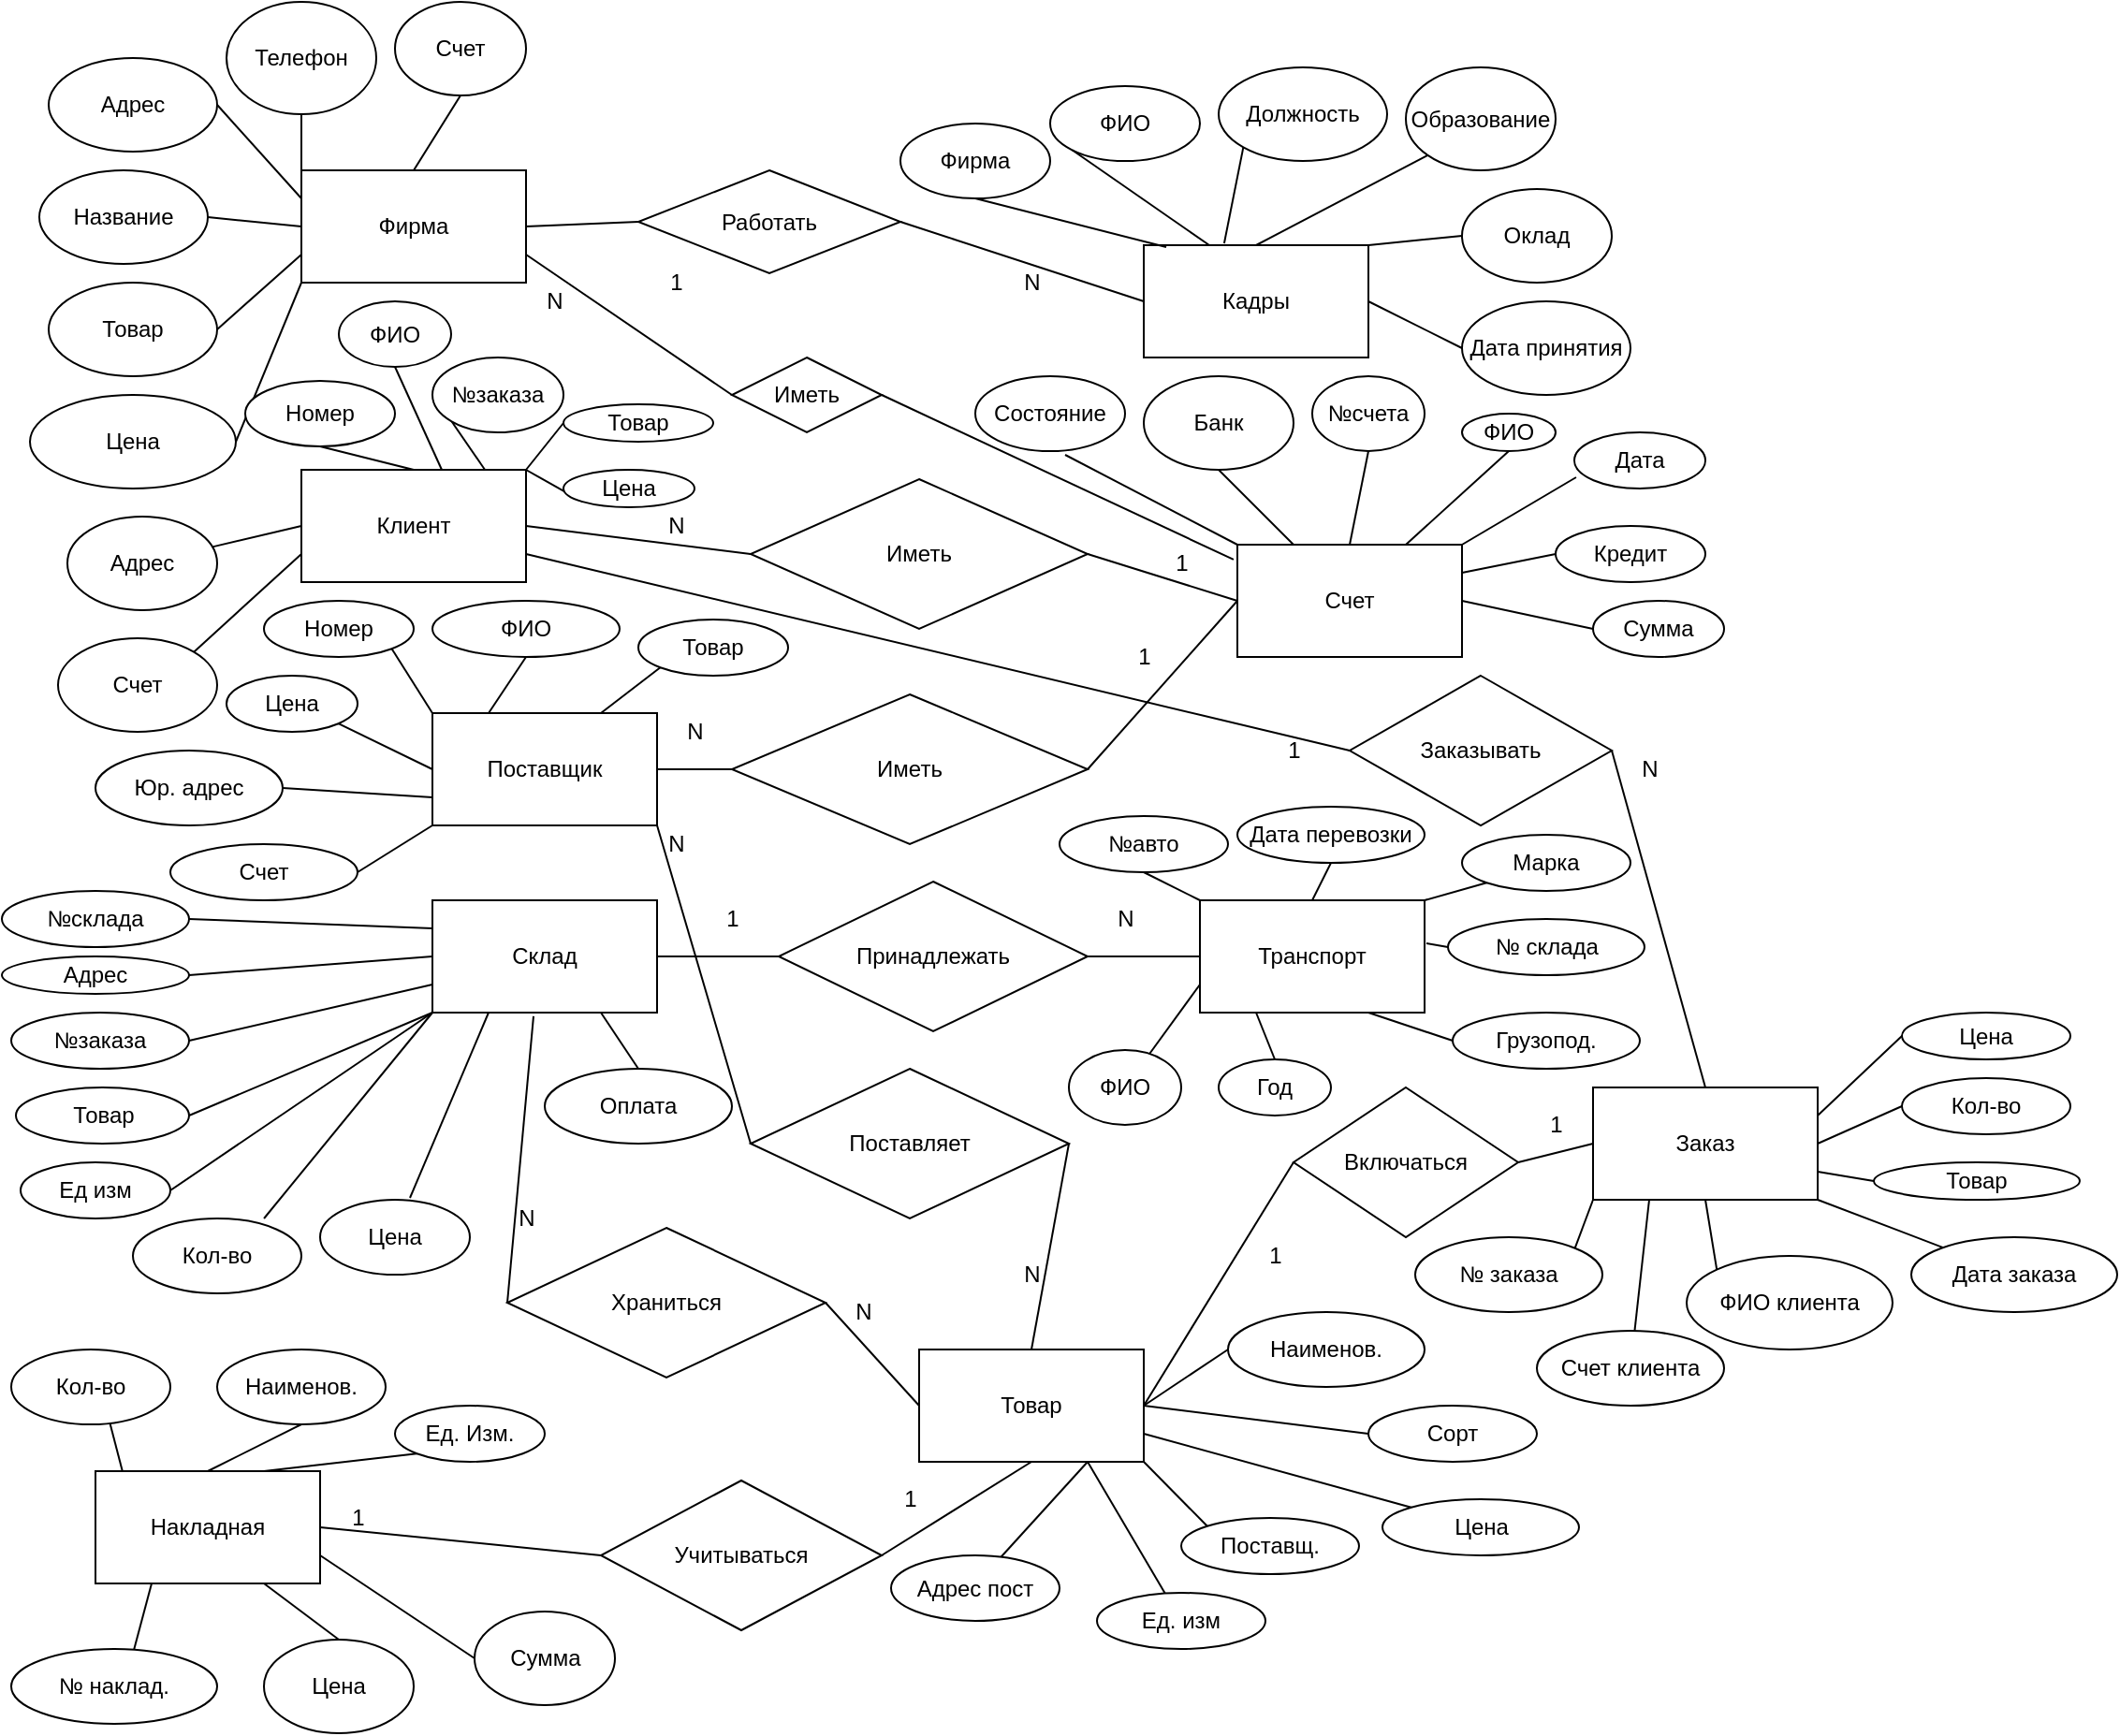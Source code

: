 <mxfile version="14.6.13" type="device"><diagram id="R2lEEEUBdFMjLlhIrx00" name="Page-1"><mxGraphModel dx="1182" dy="1902" grid="1" gridSize="10" guides="1" tooltips="1" connect="1" arrows="1" fold="1" page="1" pageScale="1" pageWidth="850" pageHeight="1100" math="0" shadow="0" extFonts="Permanent Marker^https://fonts.googleapis.com/css?family=Permanent+Marker"><root><mxCell id="0"/><mxCell id="1" parent="0"/><mxCell id="DSGD7bDwvXZXYYuwQCY6-1" value="Кадры" style="rounded=0;whiteSpace=wrap;html=1;" parent="1" vertex="1"><mxGeometry x="620" y="50" width="120" height="60" as="geometry"/></mxCell><mxCell id="DSGD7bDwvXZXYYuwQCY6-2" value="Фирма" style="rounded=0;whiteSpace=wrap;html=1;" parent="1" vertex="1"><mxGeometry x="170" y="10" width="120" height="60" as="geometry"/></mxCell><mxCell id="DSGD7bDwvXZXYYuwQCY6-3" value="Клиент" style="rounded=0;whiteSpace=wrap;html=1;" parent="1" vertex="1"><mxGeometry x="170" y="170" width="120" height="60" as="geometry"/></mxCell><mxCell id="DSGD7bDwvXZXYYuwQCY6-189" style="edgeStyle=none;orthogonalLoop=1;jettySize=auto;html=1;exitX=0.5;exitY=0;exitDx=0;exitDy=0;entryX=0.5;entryY=1;entryDx=0;entryDy=0;endArrow=none;" parent="1" source="DSGD7bDwvXZXYYuwQCY6-4" target="DSGD7bDwvXZXYYuwQCY6-184" edge="1"><mxGeometry relative="1" as="geometry"/></mxCell><mxCell id="DSGD7bDwvXZXYYuwQCY6-194" style="edgeStyle=none;orthogonalLoop=1;jettySize=auto;html=1;exitX=1;exitY=0.75;exitDx=0;exitDy=0;entryX=0;entryY=0.5;entryDx=0;entryDy=0;endArrow=none;" parent="1" source="DSGD7bDwvXZXYYuwQCY6-4" target="DSGD7bDwvXZXYYuwQCY6-191" edge="1"><mxGeometry relative="1" as="geometry"/></mxCell><mxCell id="DSGD7bDwvXZXYYuwQCY6-195" style="edgeStyle=none;orthogonalLoop=1;jettySize=auto;html=1;exitX=0.75;exitY=1;exitDx=0;exitDy=0;entryX=0.5;entryY=0;entryDx=0;entryDy=0;endArrow=none;" parent="1" source="DSGD7bDwvXZXYYuwQCY6-4" target="DSGD7bDwvXZXYYuwQCY6-193" edge="1"><mxGeometry relative="1" as="geometry"/></mxCell><mxCell id="DSGD7bDwvXZXYYuwQCY6-196" style="edgeStyle=none;orthogonalLoop=1;jettySize=auto;html=1;exitX=0.25;exitY=1;exitDx=0;exitDy=0;entryX=0.5;entryY=0;entryDx=0;entryDy=0;endArrow=none;" parent="1" source="DSGD7bDwvXZXYYuwQCY6-4" target="DSGD7bDwvXZXYYuwQCY6-192" edge="1"><mxGeometry relative="1" as="geometry"/></mxCell><mxCell id="DSGD7bDwvXZXYYuwQCY6-4" value="Накладная" style="rounded=0;whiteSpace=wrap;html=1;" parent="1" vertex="1"><mxGeometry x="60" y="705" width="120" height="60" as="geometry"/></mxCell><mxCell id="DSGD7bDwvXZXYYuwQCY6-5" value="Поставщик" style="rounded=0;whiteSpace=wrap;html=1;" parent="1" vertex="1"><mxGeometry x="240" y="300" width="120" height="60" as="geometry"/></mxCell><mxCell id="DSGD7bDwvXZXYYuwQCY6-106" style="edgeStyle=none;orthogonalLoop=1;jettySize=auto;html=1;exitX=0;exitY=0;exitDx=0;exitDy=0;entryX=0.6;entryY=1.05;entryDx=0;entryDy=0;entryPerimeter=0;endArrow=none;" parent="1" source="DSGD7bDwvXZXYYuwQCY6-6" target="DSGD7bDwvXZXYYuwQCY6-102" edge="1"><mxGeometry relative="1" as="geometry"/></mxCell><mxCell id="DSGD7bDwvXZXYYuwQCY6-107" style="edgeStyle=none;orthogonalLoop=1;jettySize=auto;html=1;exitX=0.25;exitY=0;exitDx=0;exitDy=0;entryX=0.5;entryY=1;entryDx=0;entryDy=0;endArrow=none;" parent="1" source="DSGD7bDwvXZXYYuwQCY6-6" target="DSGD7bDwvXZXYYuwQCY6-99" edge="1"><mxGeometry relative="1" as="geometry"/></mxCell><mxCell id="DSGD7bDwvXZXYYuwQCY6-108" style="edgeStyle=none;orthogonalLoop=1;jettySize=auto;html=1;exitX=0.5;exitY=0;exitDx=0;exitDy=0;entryX=0.5;entryY=1;entryDx=0;entryDy=0;endArrow=none;" parent="1" source="DSGD7bDwvXZXYYuwQCY6-6" target="DSGD7bDwvXZXYYuwQCY6-100" edge="1"><mxGeometry relative="1" as="geometry"/></mxCell><mxCell id="DSGD7bDwvXZXYYuwQCY6-109" style="edgeStyle=none;orthogonalLoop=1;jettySize=auto;html=1;exitX=0.75;exitY=0;exitDx=0;exitDy=0;entryX=0.5;entryY=1;entryDx=0;entryDy=0;endArrow=none;" parent="1" source="DSGD7bDwvXZXYYuwQCY6-6" target="DSGD7bDwvXZXYYuwQCY6-101" edge="1"><mxGeometry relative="1" as="geometry"/></mxCell><mxCell id="DSGD7bDwvXZXYYuwQCY6-110" style="edgeStyle=none;orthogonalLoop=1;jettySize=auto;html=1;exitX=1;exitY=0;exitDx=0;exitDy=0;entryX=0.014;entryY=0.8;entryDx=0;entryDy=0;entryPerimeter=0;endArrow=none;" parent="1" source="DSGD7bDwvXZXYYuwQCY6-6" target="DSGD7bDwvXZXYYuwQCY6-103" edge="1"><mxGeometry relative="1" as="geometry"/></mxCell><mxCell id="DSGD7bDwvXZXYYuwQCY6-111" style="edgeStyle=none;orthogonalLoop=1;jettySize=auto;html=1;exitX=1;exitY=0.25;exitDx=0;exitDy=0;entryX=0;entryY=0.5;entryDx=0;entryDy=0;endArrow=none;" parent="1" source="DSGD7bDwvXZXYYuwQCY6-6" target="DSGD7bDwvXZXYYuwQCY6-104" edge="1"><mxGeometry relative="1" as="geometry"/></mxCell><mxCell id="DSGD7bDwvXZXYYuwQCY6-112" style="edgeStyle=none;orthogonalLoop=1;jettySize=auto;html=1;exitX=1;exitY=0.5;exitDx=0;exitDy=0;entryX=0;entryY=0.5;entryDx=0;entryDy=0;endArrow=none;" parent="1" source="DSGD7bDwvXZXYYuwQCY6-6" target="DSGD7bDwvXZXYYuwQCY6-105" edge="1"><mxGeometry relative="1" as="geometry"/></mxCell><mxCell id="DSGD7bDwvXZXYYuwQCY6-6" value="Счет" style="rounded=0;whiteSpace=wrap;html=1;" parent="1" vertex="1"><mxGeometry x="670" y="210" width="120" height="60" as="geometry"/></mxCell><mxCell id="DSGD7bDwvXZXYYuwQCY6-134" style="edgeStyle=none;orthogonalLoop=1;jettySize=auto;html=1;exitX=0.75;exitY=1;exitDx=0;exitDy=0;entryX=0.5;entryY=0;entryDx=0;entryDy=0;endArrow=none;" parent="1" source="DSGD7bDwvXZXYYuwQCY6-7" target="DSGD7bDwvXZXYYuwQCY6-133" edge="1"><mxGeometry relative="1" as="geometry"/></mxCell><mxCell id="DSGD7bDwvXZXYYuwQCY6-135" style="edgeStyle=none;orthogonalLoop=1;jettySize=auto;html=1;exitX=0.25;exitY=1;exitDx=0;exitDy=0;entryX=0.6;entryY=-0.025;entryDx=0;entryDy=0;entryPerimeter=0;endArrow=none;" parent="1" source="DSGD7bDwvXZXYYuwQCY6-7" target="DSGD7bDwvXZXYYuwQCY6-132" edge="1"><mxGeometry relative="1" as="geometry"/></mxCell><mxCell id="DSGD7bDwvXZXYYuwQCY6-136" style="edgeStyle=none;orthogonalLoop=1;jettySize=auto;html=1;exitX=0;exitY=1;exitDx=0;exitDy=0;entryX=0.778;entryY=0;entryDx=0;entryDy=0;entryPerimeter=0;endArrow=none;" parent="1" source="DSGD7bDwvXZXYYuwQCY6-7" target="DSGD7bDwvXZXYYuwQCY6-131" edge="1"><mxGeometry relative="1" as="geometry"/></mxCell><mxCell id="DSGD7bDwvXZXYYuwQCY6-7" value="Склад" style="rounded=0;whiteSpace=wrap;html=1;" parent="1" vertex="1"><mxGeometry x="240" y="400" width="120" height="60" as="geometry"/></mxCell><mxCell id="DSGD7bDwvXZXYYuwQCY6-178" style="edgeStyle=none;orthogonalLoop=1;jettySize=auto;html=1;exitX=0.75;exitY=1;exitDx=0;exitDy=0;endArrow=none;entryX=0.611;entryY=0.143;entryDx=0;entryDy=0;entryPerimeter=0;" parent="1" source="DSGD7bDwvXZXYYuwQCY6-8" target="DSGD7bDwvXZXYYuwQCY6-175" edge="1"><mxGeometry relative="1" as="geometry"><mxPoint x="540" y="750" as="targetPoint"/></mxGeometry></mxCell><mxCell id="DSGD7bDwvXZXYYuwQCY6-179" style="edgeStyle=none;orthogonalLoop=1;jettySize=auto;html=1;exitX=0.75;exitY=1;exitDx=0;exitDy=0;endArrow=none;" parent="1" source="DSGD7bDwvXZXYYuwQCY6-8" target="DSGD7bDwvXZXYYuwQCY6-172" edge="1"><mxGeometry relative="1" as="geometry"/></mxCell><mxCell id="DSGD7bDwvXZXYYuwQCY6-180" style="edgeStyle=none;orthogonalLoop=1;jettySize=auto;html=1;exitX=1;exitY=1;exitDx=0;exitDy=0;entryX=0;entryY=0;entryDx=0;entryDy=0;endArrow=none;" parent="1" source="DSGD7bDwvXZXYYuwQCY6-8" target="DSGD7bDwvXZXYYuwQCY6-173" edge="1"><mxGeometry relative="1" as="geometry"/></mxCell><mxCell id="DSGD7bDwvXZXYYuwQCY6-8" value="Товар" style="rounded=0;whiteSpace=wrap;html=1;" parent="1" vertex="1"><mxGeometry x="500" y="640" width="120" height="60" as="geometry"/></mxCell><mxCell id="DSGD7bDwvXZXYYuwQCY6-162" style="edgeStyle=none;orthogonalLoop=1;jettySize=auto;html=1;exitX=0;exitY=0.75;exitDx=0;exitDy=0;endArrow=none;" parent="1" source="DSGD7bDwvXZXYYuwQCY6-9" target="DSGD7bDwvXZXYYuwQCY6-161" edge="1"><mxGeometry relative="1" as="geometry"/></mxCell><mxCell id="DSGD7bDwvXZXYYuwQCY6-163" style="edgeStyle=none;orthogonalLoop=1;jettySize=auto;html=1;exitX=0.25;exitY=1;exitDx=0;exitDy=0;entryX=0.5;entryY=0;entryDx=0;entryDy=0;endArrow=none;" parent="1" source="DSGD7bDwvXZXYYuwQCY6-9" target="DSGD7bDwvXZXYYuwQCY6-160" edge="1"><mxGeometry relative="1" as="geometry"/></mxCell><mxCell id="DSGD7bDwvXZXYYuwQCY6-169" style="edgeStyle=none;orthogonalLoop=1;jettySize=auto;html=1;exitX=0.75;exitY=1;exitDx=0;exitDy=0;entryX=0;entryY=0.5;entryDx=0;entryDy=0;endArrow=none;" parent="1" source="DSGD7bDwvXZXYYuwQCY6-9" target="DSGD7bDwvXZXYYuwQCY6-168" edge="1"><mxGeometry relative="1" as="geometry"/></mxCell><mxCell id="DSGD7bDwvXZXYYuwQCY6-9" value="Транспорт" style="rounded=0;whiteSpace=wrap;html=1;" parent="1" vertex="1"><mxGeometry x="650" y="400" width="120" height="60" as="geometry"/></mxCell><mxCell id="DSGD7bDwvXZXYYuwQCY6-149" style="edgeStyle=none;orthogonalLoop=1;jettySize=auto;html=1;exitX=0;exitY=1;exitDx=0;exitDy=0;entryX=1;entryY=0;entryDx=0;entryDy=0;endArrow=none;" parent="1" source="DSGD7bDwvXZXYYuwQCY6-10" target="DSGD7bDwvXZXYYuwQCY6-142" edge="1"><mxGeometry relative="1" as="geometry"/></mxCell><mxCell id="DSGD7bDwvXZXYYuwQCY6-150" style="edgeStyle=none;orthogonalLoop=1;jettySize=auto;html=1;exitX=0.25;exitY=1;exitDx=0;exitDy=0;endArrow=none;" parent="1" source="DSGD7bDwvXZXYYuwQCY6-10" target="DSGD7bDwvXZXYYuwQCY6-145" edge="1"><mxGeometry relative="1" as="geometry"/></mxCell><mxCell id="DSGD7bDwvXZXYYuwQCY6-151" style="edgeStyle=none;orthogonalLoop=1;jettySize=auto;html=1;exitX=0.5;exitY=1;exitDx=0;exitDy=0;entryX=0;entryY=0;entryDx=0;entryDy=0;endArrow=none;" parent="1" source="DSGD7bDwvXZXYYuwQCY6-10" target="DSGD7bDwvXZXYYuwQCY6-144" edge="1"><mxGeometry relative="1" as="geometry"/></mxCell><mxCell id="DSGD7bDwvXZXYYuwQCY6-152" style="edgeStyle=none;orthogonalLoop=1;jettySize=auto;html=1;exitX=1;exitY=1;exitDx=0;exitDy=0;endArrow=none;" parent="1" source="DSGD7bDwvXZXYYuwQCY6-10" target="DSGD7bDwvXZXYYuwQCY6-143" edge="1"><mxGeometry relative="1" as="geometry"/></mxCell><mxCell id="DSGD7bDwvXZXYYuwQCY6-153" style="edgeStyle=none;orthogonalLoop=1;jettySize=auto;html=1;exitX=1;exitY=0.75;exitDx=0;exitDy=0;entryX=0;entryY=0.5;entryDx=0;entryDy=0;endArrow=none;" parent="1" source="DSGD7bDwvXZXYYuwQCY6-10" target="DSGD7bDwvXZXYYuwQCY6-148" edge="1"><mxGeometry relative="1" as="geometry"/></mxCell><mxCell id="DSGD7bDwvXZXYYuwQCY6-154" style="edgeStyle=none;orthogonalLoop=1;jettySize=auto;html=1;exitX=1;exitY=0.5;exitDx=0;exitDy=0;entryX=0;entryY=0.5;entryDx=0;entryDy=0;endArrow=none;" parent="1" source="DSGD7bDwvXZXYYuwQCY6-10" target="DSGD7bDwvXZXYYuwQCY6-146" edge="1"><mxGeometry relative="1" as="geometry"/></mxCell><mxCell id="DSGD7bDwvXZXYYuwQCY6-10" value="Заказ" style="rounded=0;whiteSpace=wrap;html=1;" parent="1" vertex="1"><mxGeometry x="860" y="500" width="120" height="60" as="geometry"/></mxCell><mxCell id="DSGD7bDwvXZXYYuwQCY6-11" value="Принадлежать" style="rhombus;whiteSpace=wrap;html=1;" parent="1" vertex="1"><mxGeometry x="425" y="390" width="165" height="80" as="geometry"/></mxCell><mxCell id="DSGD7bDwvXZXYYuwQCY6-12" value="" style="endArrow=none;html=1;exitX=1;exitY=0.5;exitDx=0;exitDy=0;entryX=0;entryY=0.5;entryDx=0;entryDy=0;" parent="1" source="DSGD7bDwvXZXYYuwQCY6-7" target="DSGD7bDwvXZXYYuwQCY6-11" edge="1"><mxGeometry width="50" height="50" relative="1" as="geometry"><mxPoint x="660" y="490" as="sourcePoint"/><mxPoint x="710" y="440" as="targetPoint"/></mxGeometry></mxCell><mxCell id="DSGD7bDwvXZXYYuwQCY6-15" value="" style="endArrow=none;html=1;entryX=0;entryY=0.5;entryDx=0;entryDy=0;exitX=1;exitY=0.5;exitDx=0;exitDy=0;" parent="1" source="DSGD7bDwvXZXYYuwQCY6-11" target="DSGD7bDwvXZXYYuwQCY6-9" edge="1"><mxGeometry width="50" height="50" relative="1" as="geometry"><mxPoint x="660" y="490" as="sourcePoint"/><mxPoint x="710" y="440" as="targetPoint"/></mxGeometry></mxCell><mxCell id="DSGD7bDwvXZXYYuwQCY6-16" value="Иметь" style="rhombus;whiteSpace=wrap;html=1;" parent="1" vertex="1"><mxGeometry x="410" y="175" width="180" height="80" as="geometry"/></mxCell><mxCell id="DSGD7bDwvXZXYYuwQCY6-17" value="Иметь" style="rhombus;whiteSpace=wrap;html=1;" parent="1" vertex="1"><mxGeometry x="400" y="290" width="190" height="80" as="geometry"/></mxCell><mxCell id="DSGD7bDwvXZXYYuwQCY6-18" value="" style="endArrow=none;html=1;entryX=1;entryY=0.5;entryDx=0;entryDy=0;exitX=0;exitY=0.5;exitDx=0;exitDy=0;" parent="1" source="DSGD7bDwvXZXYYuwQCY6-6" target="DSGD7bDwvXZXYYuwQCY6-16" edge="1"><mxGeometry width="50" height="50" relative="1" as="geometry"><mxPoint x="660" y="490" as="sourcePoint"/><mxPoint x="710" y="440" as="targetPoint"/></mxGeometry></mxCell><mxCell id="DSGD7bDwvXZXYYuwQCY6-19" value="" style="endArrow=none;html=1;exitX=1;exitY=0.5;exitDx=0;exitDy=0;entryX=0;entryY=0.5;entryDx=0;entryDy=0;" parent="1" source="DSGD7bDwvXZXYYuwQCY6-17" target="DSGD7bDwvXZXYYuwQCY6-6" edge="1"><mxGeometry width="50" height="50" relative="1" as="geometry"><mxPoint x="660" y="490" as="sourcePoint"/><mxPoint x="710" y="440" as="targetPoint"/></mxGeometry></mxCell><mxCell id="DSGD7bDwvXZXYYuwQCY6-20" value="" style="endArrow=none;html=1;entryX=0;entryY=0.5;entryDx=0;entryDy=0;exitX=1;exitY=0.5;exitDx=0;exitDy=0;" parent="1" source="DSGD7bDwvXZXYYuwQCY6-5" target="DSGD7bDwvXZXYYuwQCY6-17" edge="1"><mxGeometry width="50" height="50" relative="1" as="geometry"><mxPoint x="660" y="490" as="sourcePoint"/><mxPoint x="710" y="440" as="targetPoint"/></mxGeometry></mxCell><mxCell id="DSGD7bDwvXZXYYuwQCY6-21" value="" style="endArrow=none;html=1;entryX=1;entryY=0.5;entryDx=0;entryDy=0;exitX=0;exitY=0.5;exitDx=0;exitDy=0;" parent="1" source="DSGD7bDwvXZXYYuwQCY6-16" target="DSGD7bDwvXZXYYuwQCY6-3" edge="1"><mxGeometry width="50" height="50" relative="1" as="geometry"><mxPoint x="660" y="490" as="sourcePoint"/><mxPoint x="710" y="440" as="targetPoint"/></mxGeometry></mxCell><mxCell id="DSGD7bDwvXZXYYuwQCY6-22" value="Работать" style="rhombus;whiteSpace=wrap;html=1;" parent="1" vertex="1"><mxGeometry x="350" y="10" width="140" height="55" as="geometry"/></mxCell><mxCell id="DSGD7bDwvXZXYYuwQCY6-23" value="" style="endArrow=none;html=1;entryX=0;entryY=0.5;entryDx=0;entryDy=0;exitX=1;exitY=0.5;exitDx=0;exitDy=0;" parent="1" source="DSGD7bDwvXZXYYuwQCY6-2" target="DSGD7bDwvXZXYYuwQCY6-22" edge="1"><mxGeometry width="50" height="50" relative="1" as="geometry"><mxPoint x="660" y="490" as="sourcePoint"/><mxPoint x="710" y="440" as="targetPoint"/></mxGeometry></mxCell><mxCell id="DSGD7bDwvXZXYYuwQCY6-24" value="" style="endArrow=none;html=1;entryX=1;entryY=0.5;entryDx=0;entryDy=0;exitX=0;exitY=0.5;exitDx=0;exitDy=0;" parent="1" source="DSGD7bDwvXZXYYuwQCY6-1" target="DSGD7bDwvXZXYYuwQCY6-22" edge="1"><mxGeometry width="50" height="50" relative="1" as="geometry"><mxPoint x="660" y="490" as="sourcePoint"/><mxPoint x="710" y="440" as="targetPoint"/></mxGeometry></mxCell><mxCell id="DSGD7bDwvXZXYYuwQCY6-25" value="Храниться" style="rhombus;whiteSpace=wrap;html=1;" parent="1" vertex="1"><mxGeometry x="280" y="575" width="170" height="80" as="geometry"/></mxCell><mxCell id="DSGD7bDwvXZXYYuwQCY6-27" value="" style="endArrow=none;html=1;exitX=1;exitY=0.5;exitDx=0;exitDy=0;entryX=0;entryY=0.5;entryDx=0;entryDy=0;" parent="1" source="DSGD7bDwvXZXYYuwQCY6-25" target="DSGD7bDwvXZXYYuwQCY6-8" edge="1"><mxGeometry width="50" height="50" relative="1" as="geometry"><mxPoint x="660" y="490" as="sourcePoint"/><mxPoint x="710" y="440" as="targetPoint"/></mxGeometry></mxCell><mxCell id="DSGD7bDwvXZXYYuwQCY6-28" value="" style="endArrow=none;html=1;exitX=0.45;exitY=1.033;exitDx=0;exitDy=0;exitPerimeter=0;entryX=0;entryY=0.5;entryDx=0;entryDy=0;" parent="1" source="DSGD7bDwvXZXYYuwQCY6-7" target="DSGD7bDwvXZXYYuwQCY6-25" edge="1"><mxGeometry width="50" height="50" relative="1" as="geometry"><mxPoint x="660" y="490" as="sourcePoint"/><mxPoint x="710" y="440" as="targetPoint"/></mxGeometry></mxCell><mxCell id="DSGD7bDwvXZXYYuwQCY6-29" value="Учитываться&lt;br&gt;" style="rhombus;whiteSpace=wrap;html=1;" parent="1" vertex="1"><mxGeometry x="330" y="710" width="150" height="80" as="geometry"/></mxCell><mxCell id="DSGD7bDwvXZXYYuwQCY6-30" value="" style="endArrow=none;html=1;exitX=1;exitY=0.5;exitDx=0;exitDy=0;entryX=0;entryY=0.5;entryDx=0;entryDy=0;" parent="1" source="DSGD7bDwvXZXYYuwQCY6-4" target="DSGD7bDwvXZXYYuwQCY6-29" edge="1"><mxGeometry width="50" height="50" relative="1" as="geometry"><mxPoint x="660" y="490" as="sourcePoint"/><mxPoint x="710" y="440" as="targetPoint"/></mxGeometry></mxCell><mxCell id="DSGD7bDwvXZXYYuwQCY6-31" value="" style="endArrow=none;html=1;exitX=1;exitY=0.5;exitDx=0;exitDy=0;entryX=0.5;entryY=1;entryDx=0;entryDy=0;" parent="1" source="DSGD7bDwvXZXYYuwQCY6-29" target="DSGD7bDwvXZXYYuwQCY6-8" edge="1"><mxGeometry width="50" height="50" relative="1" as="geometry"><mxPoint x="660" y="490" as="sourcePoint"/><mxPoint x="710" y="440" as="targetPoint"/></mxGeometry></mxCell><mxCell id="DSGD7bDwvXZXYYuwQCY6-32" value="Включаться" style="rhombus;whiteSpace=wrap;html=1;" parent="1" vertex="1"><mxGeometry x="700" y="500" width="120" height="80" as="geometry"/></mxCell><mxCell id="DSGD7bDwvXZXYYuwQCY6-33" value="" style="endArrow=none;html=1;entryX=0;entryY=0.5;entryDx=0;entryDy=0;exitX=1;exitY=0.5;exitDx=0;exitDy=0;" parent="1" source="DSGD7bDwvXZXYYuwQCY6-8" target="DSGD7bDwvXZXYYuwQCY6-32" edge="1"><mxGeometry width="50" height="50" relative="1" as="geometry"><mxPoint x="620" y="690" as="sourcePoint"/><mxPoint x="710" y="440" as="targetPoint"/></mxGeometry></mxCell><mxCell id="DSGD7bDwvXZXYYuwQCY6-34" value="" style="endArrow=none;html=1;entryX=0;entryY=0.5;entryDx=0;entryDy=0;exitX=1;exitY=0.5;exitDx=0;exitDy=0;" parent="1" source="DSGD7bDwvXZXYYuwQCY6-32" target="DSGD7bDwvXZXYYuwQCY6-10" edge="1"><mxGeometry width="50" height="50" relative="1" as="geometry"><mxPoint x="660" y="490" as="sourcePoint"/><mxPoint x="710" y="440" as="targetPoint"/></mxGeometry></mxCell><mxCell id="DSGD7bDwvXZXYYuwQCY6-35" value="" style="endArrow=none;html=1;exitX=1;exitY=0.75;exitDx=0;exitDy=0;entryX=0;entryY=0.5;entryDx=0;entryDy=0;" parent="1" source="DSGD7bDwvXZXYYuwQCY6-3" target="DSGD7bDwvXZXYYuwQCY6-36" edge="1"><mxGeometry width="50" height="50" relative="1" as="geometry"><mxPoint x="660" y="480" as="sourcePoint"/><mxPoint x="840" y="350" as="targetPoint"/></mxGeometry></mxCell><mxCell id="DSGD7bDwvXZXYYuwQCY6-36" value="Заказывать" style="rhombus;whiteSpace=wrap;html=1;" parent="1" vertex="1"><mxGeometry x="730" y="280" width="140" height="80" as="geometry"/></mxCell><mxCell id="DSGD7bDwvXZXYYuwQCY6-37" value="" style="endArrow=none;html=1;entryX=1;entryY=0.5;entryDx=0;entryDy=0;exitX=0.5;exitY=0;exitDx=0;exitDy=0;" parent="1" source="DSGD7bDwvXZXYYuwQCY6-10" target="DSGD7bDwvXZXYYuwQCY6-36" edge="1"><mxGeometry width="50" height="50" relative="1" as="geometry"><mxPoint x="660" y="480" as="sourcePoint"/><mxPoint x="710" y="430" as="targetPoint"/></mxGeometry></mxCell><mxCell id="DSGD7bDwvXZXYYuwQCY6-38" value="Поставляет" style="rhombus;whiteSpace=wrap;html=1;" parent="1" vertex="1"><mxGeometry x="410" y="490" width="170" height="80" as="geometry"/></mxCell><mxCell id="DSGD7bDwvXZXYYuwQCY6-39" value="" style="endArrow=none;html=1;exitX=1;exitY=0.5;exitDx=0;exitDy=0;entryX=0.5;entryY=0;entryDx=0;entryDy=0;" parent="1" source="DSGD7bDwvXZXYYuwQCY6-38" target="DSGD7bDwvXZXYYuwQCY6-8" edge="1"><mxGeometry width="50" height="50" relative="1" as="geometry"><mxPoint x="660" y="480" as="sourcePoint"/><mxPoint x="710" y="430" as="targetPoint"/></mxGeometry></mxCell><mxCell id="DSGD7bDwvXZXYYuwQCY6-40" value="" style="endArrow=none;html=1;exitX=1;exitY=1;exitDx=0;exitDy=0;entryX=0;entryY=0.5;entryDx=0;entryDy=0;" parent="1" source="DSGD7bDwvXZXYYuwQCY6-5" target="DSGD7bDwvXZXYYuwQCY6-38" edge="1"><mxGeometry width="50" height="50" relative="1" as="geometry"><mxPoint x="660" y="480" as="sourcePoint"/><mxPoint x="710" y="430" as="targetPoint"/></mxGeometry></mxCell><mxCell id="DSGD7bDwvXZXYYuwQCY6-41" value="1" style="text;html=1;align=center;verticalAlign=middle;resizable=0;points=[];autosize=1;strokeColor=none;" parent="1" vertex="1"><mxGeometry x="390" y="400" width="20" height="20" as="geometry"/></mxCell><mxCell id="DSGD7bDwvXZXYYuwQCY6-42" value="N" style="text;html=1;align=center;verticalAlign=middle;resizable=0;points=[];autosize=1;strokeColor=none;" parent="1" vertex="1"><mxGeometry x="600" y="400" width="20" height="20" as="geometry"/></mxCell><mxCell id="DSGD7bDwvXZXYYuwQCY6-43" value="N" style="text;html=1;align=center;verticalAlign=middle;resizable=0;points=[];autosize=1;strokeColor=none;" parent="1" vertex="1"><mxGeometry x="370" y="300" width="20" height="20" as="geometry"/></mxCell><mxCell id="DSGD7bDwvXZXYYuwQCY6-44" value="1" style="text;html=1;align=center;verticalAlign=middle;resizable=0;points=[];autosize=1;strokeColor=none;" parent="1" vertex="1"><mxGeometry x="610" y="260" width="20" height="20" as="geometry"/></mxCell><mxCell id="DSGD7bDwvXZXYYuwQCY6-45" value="N" style="text;html=1;align=center;verticalAlign=middle;resizable=0;points=[];autosize=1;strokeColor=none;" parent="1" vertex="1"><mxGeometry x="360" y="190" width="20" height="20" as="geometry"/></mxCell><mxCell id="DSGD7bDwvXZXYYuwQCY6-46" value="1" style="text;html=1;align=center;verticalAlign=middle;resizable=0;points=[];autosize=1;strokeColor=none;" parent="1" vertex="1"><mxGeometry x="630" y="210" width="20" height="20" as="geometry"/></mxCell><mxCell id="DSGD7bDwvXZXYYuwQCY6-48" value="1" style="text;html=1;align=center;verticalAlign=middle;resizable=0;points=[];autosize=1;strokeColor=none;" parent="1" vertex="1"><mxGeometry x="360" y="60" width="20" height="20" as="geometry"/></mxCell><mxCell id="DSGD7bDwvXZXYYuwQCY6-49" value="N" style="text;html=1;align=center;verticalAlign=middle;resizable=0;points=[];autosize=1;strokeColor=none;" parent="1" vertex="1"><mxGeometry x="550" y="60" width="20" height="20" as="geometry"/></mxCell><mxCell id="DSGD7bDwvXZXYYuwQCY6-50" value="N" style="text;html=1;align=center;verticalAlign=middle;resizable=0;points=[];autosize=1;strokeColor=none;" parent="1" vertex="1"><mxGeometry x="360" y="360" width="20" height="20" as="geometry"/></mxCell><mxCell id="DSGD7bDwvXZXYYuwQCY6-51" value="N" style="text;html=1;align=center;verticalAlign=middle;resizable=0;points=[];autosize=1;strokeColor=none;" parent="1" vertex="1"><mxGeometry x="550" y="590" width="20" height="20" as="geometry"/></mxCell><mxCell id="DSGD7bDwvXZXYYuwQCY6-52" value="1" style="text;html=1;align=center;verticalAlign=middle;resizable=0;points=[];autosize=1;strokeColor=none;" parent="1" vertex="1"><mxGeometry x="680" y="580" width="20" height="20" as="geometry"/></mxCell><mxCell id="DSGD7bDwvXZXYYuwQCY6-53" value="1" style="text;html=1;align=center;verticalAlign=middle;resizable=0;points=[];autosize=1;strokeColor=none;" parent="1" vertex="1"><mxGeometry x="830" y="510" width="20" height="20" as="geometry"/></mxCell><mxCell id="DSGD7bDwvXZXYYuwQCY6-54" value="1" style="text;html=1;align=center;verticalAlign=middle;resizable=0;points=[];autosize=1;strokeColor=none;" parent="1" vertex="1"><mxGeometry x="690" y="310" width="20" height="20" as="geometry"/></mxCell><mxCell id="DSGD7bDwvXZXYYuwQCY6-55" value="N" style="text;html=1;align=center;verticalAlign=middle;resizable=0;points=[];autosize=1;strokeColor=none;" parent="1" vertex="1"><mxGeometry x="880" y="320" width="20" height="20" as="geometry"/></mxCell><mxCell id="DSGD7bDwvXZXYYuwQCY6-56" value="1" style="text;html=1;align=center;verticalAlign=middle;resizable=0;points=[];autosize=1;strokeColor=none;" parent="1" vertex="1"><mxGeometry x="190" y="720" width="20" height="20" as="geometry"/></mxCell><mxCell id="DSGD7bDwvXZXYYuwQCY6-57" value="1" style="text;html=1;align=center;verticalAlign=middle;resizable=0;points=[];autosize=1;strokeColor=none;" parent="1" vertex="1"><mxGeometry x="485" y="710" width="20" height="20" as="geometry"/></mxCell><mxCell id="DSGD7bDwvXZXYYuwQCY6-58" value="N" style="text;html=1;align=center;verticalAlign=middle;resizable=0;points=[];autosize=1;strokeColor=none;" parent="1" vertex="1"><mxGeometry x="280" y="560" width="20" height="20" as="geometry"/></mxCell><mxCell id="DSGD7bDwvXZXYYuwQCY6-59" value="N" style="text;html=1;align=center;verticalAlign=middle;resizable=0;points=[];autosize=1;strokeColor=none;" parent="1" vertex="1"><mxGeometry x="460" y="610" width="20" height="20" as="geometry"/></mxCell><mxCell id="DSGD7bDwvXZXYYuwQCY6-60" value="Адрес" style="ellipse;whiteSpace=wrap;html=1;" parent="1" vertex="1"><mxGeometry x="35" y="-50" width="90" height="50" as="geometry"/></mxCell><mxCell id="DSGD7bDwvXZXYYuwQCY6-61" value="Телефон" style="ellipse;whiteSpace=wrap;html=1;" parent="1" vertex="1"><mxGeometry x="130" y="-80" width="80" height="60" as="geometry"/></mxCell><mxCell id="DSGD7bDwvXZXYYuwQCY6-62" value="Название" style="ellipse;whiteSpace=wrap;html=1;" parent="1" vertex="1"><mxGeometry x="30" y="10" width="90" height="50" as="geometry"/></mxCell><mxCell id="DSGD7bDwvXZXYYuwQCY6-63" value="Счет" style="ellipse;whiteSpace=wrap;html=1;" parent="1" vertex="1"><mxGeometry x="220" y="-80" width="70" height="50" as="geometry"/></mxCell><mxCell id="DSGD7bDwvXZXYYuwQCY6-64" value="" style="endArrow=none;html=1;exitX=1;exitY=0.5;exitDx=0;exitDy=0;entryX=0;entryY=0.5;entryDx=0;entryDy=0;" parent="1" source="DSGD7bDwvXZXYYuwQCY6-62" target="DSGD7bDwvXZXYYuwQCY6-2" edge="1"><mxGeometry width="50" height="50" relative="1" as="geometry"><mxPoint x="160" y="140" as="sourcePoint"/><mxPoint x="210" y="90" as="targetPoint"/></mxGeometry></mxCell><mxCell id="DSGD7bDwvXZXYYuwQCY6-65" value="" style="endArrow=none;html=1;entryX=0;entryY=0.25;entryDx=0;entryDy=0;exitX=1;exitY=0.5;exitDx=0;exitDy=0;" parent="1" source="DSGD7bDwvXZXYYuwQCY6-60" target="DSGD7bDwvXZXYYuwQCY6-2" edge="1"><mxGeometry width="50" height="50" relative="1" as="geometry"><mxPoint x="130" y="40" as="sourcePoint"/><mxPoint x="180" y="-10" as="targetPoint"/></mxGeometry></mxCell><mxCell id="DSGD7bDwvXZXYYuwQCY6-66" value="" style="endArrow=none;html=1;entryX=0;entryY=0;entryDx=0;entryDy=0;exitX=0.5;exitY=1;exitDx=0;exitDy=0;" parent="1" source="DSGD7bDwvXZXYYuwQCY6-61" target="DSGD7bDwvXZXYYuwQCY6-2" edge="1"><mxGeometry width="50" height="50" relative="1" as="geometry"><mxPoint x="450" y="240" as="sourcePoint"/><mxPoint x="500" y="190" as="targetPoint"/></mxGeometry></mxCell><mxCell id="DSGD7bDwvXZXYYuwQCY6-67" value="" style="endArrow=none;html=1;entryX=0.5;entryY=1;entryDx=0;entryDy=0;exitX=0.5;exitY=0;exitDx=0;exitDy=0;" parent="1" source="DSGD7bDwvXZXYYuwQCY6-2" target="DSGD7bDwvXZXYYuwQCY6-63" edge="1"><mxGeometry width="50" height="50" relative="1" as="geometry"><mxPoint x="90" y="220" as="sourcePoint"/><mxPoint x="140" y="170" as="targetPoint"/></mxGeometry></mxCell><mxCell id="DSGD7bDwvXZXYYuwQCY6-68" value="Товар" style="ellipse;whiteSpace=wrap;html=1;" parent="1" vertex="1"><mxGeometry x="35" y="70" width="90" height="50" as="geometry"/></mxCell><mxCell id="DSGD7bDwvXZXYYuwQCY6-69" value="Цена" style="ellipse;whiteSpace=wrap;html=1;" parent="1" vertex="1"><mxGeometry x="25" y="130" width="110" height="50" as="geometry"/></mxCell><mxCell id="DSGD7bDwvXZXYYuwQCY6-70" value="" style="endArrow=none;html=1;entryX=0;entryY=0.75;entryDx=0;entryDy=0;exitX=1;exitY=0.5;exitDx=0;exitDy=0;" parent="1" source="DSGD7bDwvXZXYYuwQCY6-68" target="DSGD7bDwvXZXYYuwQCY6-2" edge="1"><mxGeometry width="50" height="50" relative="1" as="geometry"><mxPoint x="450" y="340" as="sourcePoint"/><mxPoint x="500" y="290" as="targetPoint"/></mxGeometry></mxCell><mxCell id="DSGD7bDwvXZXYYuwQCY6-71" value="" style="endArrow=none;html=1;entryX=0;entryY=1;entryDx=0;entryDy=0;exitX=1;exitY=0.5;exitDx=0;exitDy=0;" parent="1" source="DSGD7bDwvXZXYYuwQCY6-69" target="DSGD7bDwvXZXYYuwQCY6-2" edge="1"><mxGeometry width="50" height="50" relative="1" as="geometry"><mxPoint x="450" y="340" as="sourcePoint"/><mxPoint x="500" y="290" as="targetPoint"/></mxGeometry></mxCell><mxCell id="DSGD7bDwvXZXYYuwQCY6-72" value="Фирма" style="ellipse;whiteSpace=wrap;html=1;" parent="1" vertex="1"><mxGeometry x="490" y="-15" width="80" height="40" as="geometry"/></mxCell><mxCell id="DSGD7bDwvXZXYYuwQCY6-73" value="ФИО" style="ellipse;whiteSpace=wrap;html=1;" parent="1" vertex="1"><mxGeometry x="570" y="-35" width="80" height="40" as="geometry"/></mxCell><mxCell id="DSGD7bDwvXZXYYuwQCY6-74" value="Должность" style="ellipse;whiteSpace=wrap;html=1;" parent="1" vertex="1"><mxGeometry x="660" y="-45" width="90" height="50" as="geometry"/></mxCell><mxCell id="DSGD7bDwvXZXYYuwQCY6-83" style="edgeStyle=none;orthogonalLoop=1;jettySize=auto;html=1;exitX=0;exitY=1;exitDx=0;exitDy=0;entryX=0.5;entryY=0;entryDx=0;entryDy=0;endArrow=none;" parent="1" source="DSGD7bDwvXZXYYuwQCY6-75" target="DSGD7bDwvXZXYYuwQCY6-1" edge="1"><mxGeometry relative="1" as="geometry"/></mxCell><mxCell id="DSGD7bDwvXZXYYuwQCY6-75" value="Образование" style="ellipse;whiteSpace=wrap;html=1;" parent="1" vertex="1"><mxGeometry x="760" y="-45" width="80" height="55" as="geometry"/></mxCell><mxCell id="DSGD7bDwvXZXYYuwQCY6-84" style="edgeStyle=none;orthogonalLoop=1;jettySize=auto;html=1;exitX=0;exitY=0.5;exitDx=0;exitDy=0;entryX=1;entryY=0;entryDx=0;entryDy=0;endArrow=none;" parent="1" source="DSGD7bDwvXZXYYuwQCY6-76" target="DSGD7bDwvXZXYYuwQCY6-1" edge="1"><mxGeometry relative="1" as="geometry"/></mxCell><mxCell id="DSGD7bDwvXZXYYuwQCY6-76" value="Оклад" style="ellipse;whiteSpace=wrap;html=1;" parent="1" vertex="1"><mxGeometry x="790" y="20" width="80" height="50" as="geometry"/></mxCell><mxCell id="DSGD7bDwvXZXYYuwQCY6-85" style="edgeStyle=none;orthogonalLoop=1;jettySize=auto;html=1;exitX=0;exitY=0.5;exitDx=0;exitDy=0;entryX=1;entryY=0.5;entryDx=0;entryDy=0;endArrow=none;" parent="1" source="DSGD7bDwvXZXYYuwQCY6-77" target="DSGD7bDwvXZXYYuwQCY6-1" edge="1"><mxGeometry relative="1" as="geometry"/></mxCell><mxCell id="DSGD7bDwvXZXYYuwQCY6-77" value="Дата принятия" style="ellipse;whiteSpace=wrap;html=1;" parent="1" vertex="1"><mxGeometry x="790" y="80" width="90" height="50" as="geometry"/></mxCell><mxCell id="DSGD7bDwvXZXYYuwQCY6-78" value="" style="endArrow=none;html=1;exitX=0.5;exitY=1;exitDx=0;exitDy=0;entryX=0.1;entryY=0.017;entryDx=0;entryDy=0;entryPerimeter=0;" parent="1" source="DSGD7bDwvXZXYYuwQCY6-72" target="DSGD7bDwvXZXYYuwQCY6-1" edge="1"><mxGeometry width="50" height="50" relative="1" as="geometry"><mxPoint x="605" y="50" as="sourcePoint"/><mxPoint x="655" as="targetPoint"/></mxGeometry></mxCell><mxCell id="DSGD7bDwvXZXYYuwQCY6-79" value="" style="endArrow=none;html=1;entryX=0;entryY=1;entryDx=0;entryDy=0;" parent="1" target="DSGD7bDwvXZXYYuwQCY6-73" edge="1"><mxGeometry width="50" height="50" relative="1" as="geometry"><mxPoint x="655" y="50" as="sourcePoint"/><mxPoint x="705" as="targetPoint"/></mxGeometry></mxCell><mxCell id="DSGD7bDwvXZXYYuwQCY6-80" value="" style="endArrow=none;html=1;entryX=0;entryY=0.5;entryDx=0;entryDy=0;" parent="1" source="DSGD7bDwvXZXYYuwQCY6-90" target="DSGD7bDwvXZXYYuwQCY6-3" edge="1"><mxGeometry width="50" height="50" relative="1" as="geometry"><mxPoint x="180" y="250" as="sourcePoint"/><mxPoint x="230" y="200" as="targetPoint"/></mxGeometry></mxCell><mxCell id="DSGD7bDwvXZXYYuwQCY6-81" value="" style="endArrow=none;html=1;exitX=0.358;exitY=-0.017;exitDx=0;exitDy=0;exitPerimeter=0;entryX=0;entryY=1;entryDx=0;entryDy=0;" parent="1" source="DSGD7bDwvXZXYYuwQCY6-1" target="DSGD7bDwvXZXYYuwQCY6-74" edge="1"><mxGeometry width="50" height="50" relative="1" as="geometry"><mxPoint x="675" y="30" as="sourcePoint"/><mxPoint x="725" y="-20" as="targetPoint"/></mxGeometry></mxCell><mxCell id="DSGD7bDwvXZXYYuwQCY6-87" style="edgeStyle=none;orthogonalLoop=1;jettySize=auto;html=1;exitX=0.5;exitY=1;exitDx=0;exitDy=0;entryX=0.5;entryY=0;entryDx=0;entryDy=0;endArrow=none;" parent="1" source="DSGD7bDwvXZXYYuwQCY6-86" target="DSGD7bDwvXZXYYuwQCY6-3" edge="1"><mxGeometry relative="1" as="geometry"/></mxCell><mxCell id="DSGD7bDwvXZXYYuwQCY6-86" value="Номер" style="ellipse;whiteSpace=wrap;html=1;" parent="1" vertex="1"><mxGeometry x="140" y="122.5" width="80" height="35" as="geometry"/></mxCell><mxCell id="DSGD7bDwvXZXYYuwQCY6-89" style="edgeStyle=none;orthogonalLoop=1;jettySize=auto;html=1;exitX=0.5;exitY=1;exitDx=0;exitDy=0;entryX=0.625;entryY=0;entryDx=0;entryDy=0;entryPerimeter=0;endArrow=none;" parent="1" source="DSGD7bDwvXZXYYuwQCY6-88" target="DSGD7bDwvXZXYYuwQCY6-3" edge="1"><mxGeometry relative="1" as="geometry"/></mxCell><mxCell id="DSGD7bDwvXZXYYuwQCY6-88" value="ФИО" style="ellipse;whiteSpace=wrap;html=1;" parent="1" vertex="1"><mxGeometry x="190" y="80" width="60" height="35" as="geometry"/></mxCell><mxCell id="DSGD7bDwvXZXYYuwQCY6-90" value="Адрес" style="ellipse;whiteSpace=wrap;html=1;" parent="1" vertex="1"><mxGeometry x="45" y="195" width="80" height="50" as="geometry"/></mxCell><mxCell id="DSGD7bDwvXZXYYuwQCY6-92" style="edgeStyle=none;orthogonalLoop=1;jettySize=auto;html=1;exitX=1;exitY=0;exitDx=0;exitDy=0;entryX=0;entryY=0.75;entryDx=0;entryDy=0;endArrow=none;" parent="1" source="DSGD7bDwvXZXYYuwQCY6-91" target="DSGD7bDwvXZXYYuwQCY6-3" edge="1"><mxGeometry relative="1" as="geometry"/></mxCell><mxCell id="DSGD7bDwvXZXYYuwQCY6-91" value="Счет" style="ellipse;whiteSpace=wrap;html=1;" parent="1" vertex="1"><mxGeometry x="40" y="260" width="85" height="50" as="geometry"/></mxCell><mxCell id="DSGD7bDwvXZXYYuwQCY6-94" style="edgeStyle=none;orthogonalLoop=1;jettySize=auto;html=1;exitX=0;exitY=1;exitDx=0;exitDy=0;entryX=0.817;entryY=0;entryDx=0;entryDy=0;entryPerimeter=0;endArrow=none;" parent="1" source="DSGD7bDwvXZXYYuwQCY6-93" target="DSGD7bDwvXZXYYuwQCY6-3" edge="1"><mxGeometry relative="1" as="geometry"/></mxCell><mxCell id="DSGD7bDwvXZXYYuwQCY6-93" value="№заказа" style="ellipse;whiteSpace=wrap;html=1;" parent="1" vertex="1"><mxGeometry x="240" y="110" width="70" height="40" as="geometry"/></mxCell><mxCell id="DSGD7bDwvXZXYYuwQCY6-96" style="edgeStyle=none;orthogonalLoop=1;jettySize=auto;html=1;exitX=0;exitY=0.5;exitDx=0;exitDy=0;entryX=1;entryY=0;entryDx=0;entryDy=0;endArrow=none;" parent="1" source="DSGD7bDwvXZXYYuwQCY6-95" target="DSGD7bDwvXZXYYuwQCY6-3" edge="1"><mxGeometry relative="1" as="geometry"/></mxCell><mxCell id="DSGD7bDwvXZXYYuwQCY6-95" value="Товар" style="ellipse;whiteSpace=wrap;html=1;" parent="1" vertex="1"><mxGeometry x="310" y="135" width="80" height="20" as="geometry"/></mxCell><mxCell id="DSGD7bDwvXZXYYuwQCY6-98" style="edgeStyle=none;orthogonalLoop=1;jettySize=auto;html=1;exitX=0;exitY=1;exitDx=0;exitDy=0;entryX=1;entryY=0;entryDx=0;entryDy=0;endArrow=none;" parent="1" source="DSGD7bDwvXZXYYuwQCY6-97" target="DSGD7bDwvXZXYYuwQCY6-3" edge="1"><mxGeometry relative="1" as="geometry"/></mxCell><mxCell id="DSGD7bDwvXZXYYuwQCY6-97" value="Цена" style="ellipse;whiteSpace=wrap;html=1;" parent="1" vertex="1"><mxGeometry x="310" y="170" width="70" height="20" as="geometry"/></mxCell><mxCell id="DSGD7bDwvXZXYYuwQCY6-99" value="Банк" style="ellipse;whiteSpace=wrap;html=1;" parent="1" vertex="1"><mxGeometry x="620" y="120" width="80" height="50" as="geometry"/></mxCell><mxCell id="DSGD7bDwvXZXYYuwQCY6-100" value="№счета" style="ellipse;whiteSpace=wrap;html=1;" parent="1" vertex="1"><mxGeometry x="710" y="120" width="60" height="40" as="geometry"/></mxCell><mxCell id="DSGD7bDwvXZXYYuwQCY6-101" value="ФИО" style="ellipse;whiteSpace=wrap;html=1;" parent="1" vertex="1"><mxGeometry x="790" y="140" width="50" height="20" as="geometry"/></mxCell><mxCell id="DSGD7bDwvXZXYYuwQCY6-102" value="Состояние" style="ellipse;whiteSpace=wrap;html=1;" parent="1" vertex="1"><mxGeometry x="530" y="120" width="80" height="40" as="geometry"/></mxCell><mxCell id="DSGD7bDwvXZXYYuwQCY6-103" value="Дата" style="ellipse;whiteSpace=wrap;html=1;" parent="1" vertex="1"><mxGeometry x="850" y="150" width="70" height="30" as="geometry"/></mxCell><mxCell id="DSGD7bDwvXZXYYuwQCY6-104" value="Кредит" style="ellipse;whiteSpace=wrap;html=1;" parent="1" vertex="1"><mxGeometry x="840" y="200" width="80" height="30" as="geometry"/></mxCell><mxCell id="DSGD7bDwvXZXYYuwQCY6-105" value="Сумма" style="ellipse;whiteSpace=wrap;html=1;" parent="1" vertex="1"><mxGeometry x="860" y="240" width="70" height="30" as="geometry"/></mxCell><mxCell id="DSGD7bDwvXZXYYuwQCY6-120" style="edgeStyle=none;orthogonalLoop=1;jettySize=auto;html=1;exitX=1;exitY=0.5;exitDx=0;exitDy=0;entryX=0;entryY=0.75;entryDx=0;entryDy=0;endArrow=none;" parent="1" source="DSGD7bDwvXZXYYuwQCY6-113" target="DSGD7bDwvXZXYYuwQCY6-5" edge="1"><mxGeometry relative="1" as="geometry"/></mxCell><mxCell id="DSGD7bDwvXZXYYuwQCY6-113" value="Юр. адрес" style="ellipse;whiteSpace=wrap;html=1;" parent="1" vertex="1"><mxGeometry x="60" y="320" width="100" height="40" as="geometry"/></mxCell><mxCell id="DSGD7bDwvXZXYYuwQCY6-119" style="edgeStyle=none;orthogonalLoop=1;jettySize=auto;html=1;exitX=1;exitY=0.5;exitDx=0;exitDy=0;entryX=0;entryY=1;entryDx=0;entryDy=0;endArrow=none;" parent="1" source="DSGD7bDwvXZXYYuwQCY6-114" target="DSGD7bDwvXZXYYuwQCY6-5" edge="1"><mxGeometry relative="1" as="geometry"/></mxCell><mxCell id="DSGD7bDwvXZXYYuwQCY6-114" value="Счет" style="ellipse;whiteSpace=wrap;html=1;" parent="1" vertex="1"><mxGeometry x="100" y="370" width="100" height="30" as="geometry"/></mxCell><mxCell id="DSGD7bDwvXZXYYuwQCY6-122" style="edgeStyle=none;orthogonalLoop=1;jettySize=auto;html=1;exitX=1;exitY=1;exitDx=0;exitDy=0;entryX=0;entryY=0;entryDx=0;entryDy=0;endArrow=none;" parent="1" source="DSGD7bDwvXZXYYuwQCY6-115" target="DSGD7bDwvXZXYYuwQCY6-5" edge="1"><mxGeometry relative="1" as="geometry"/></mxCell><mxCell id="DSGD7bDwvXZXYYuwQCY6-115" value="Номер" style="ellipse;whiteSpace=wrap;html=1;" parent="1" vertex="1"><mxGeometry x="150" y="240" width="80" height="30" as="geometry"/></mxCell><mxCell id="DSGD7bDwvXZXYYuwQCY6-123" style="edgeStyle=none;orthogonalLoop=1;jettySize=auto;html=1;exitX=0.5;exitY=1;exitDx=0;exitDy=0;entryX=0.25;entryY=0;entryDx=0;entryDy=0;endArrow=none;" parent="1" source="DSGD7bDwvXZXYYuwQCY6-116" target="DSGD7bDwvXZXYYuwQCY6-5" edge="1"><mxGeometry relative="1" as="geometry"/></mxCell><mxCell id="DSGD7bDwvXZXYYuwQCY6-116" value="ФИО" style="ellipse;whiteSpace=wrap;html=1;" parent="1" vertex="1"><mxGeometry x="240" y="240" width="100" height="30" as="geometry"/></mxCell><mxCell id="DSGD7bDwvXZXYYuwQCY6-124" style="edgeStyle=none;orthogonalLoop=1;jettySize=auto;html=1;exitX=0;exitY=1;exitDx=0;exitDy=0;entryX=0.75;entryY=0;entryDx=0;entryDy=0;endArrow=none;" parent="1" source="DSGD7bDwvXZXYYuwQCY6-117" target="DSGD7bDwvXZXYYuwQCY6-5" edge="1"><mxGeometry relative="1" as="geometry"/></mxCell><mxCell id="DSGD7bDwvXZXYYuwQCY6-117" value="Товар" style="ellipse;whiteSpace=wrap;html=1;" parent="1" vertex="1"><mxGeometry x="350" y="250" width="80" height="30" as="geometry"/></mxCell><mxCell id="DSGD7bDwvXZXYYuwQCY6-121" style="edgeStyle=none;orthogonalLoop=1;jettySize=auto;html=1;exitX=1;exitY=1;exitDx=0;exitDy=0;entryX=0;entryY=0.5;entryDx=0;entryDy=0;endArrow=none;" parent="1" source="DSGD7bDwvXZXYYuwQCY6-118" target="DSGD7bDwvXZXYYuwQCY6-5" edge="1"><mxGeometry relative="1" as="geometry"/></mxCell><mxCell id="DSGD7bDwvXZXYYuwQCY6-118" value="Цена" style="ellipse;whiteSpace=wrap;html=1;" parent="1" vertex="1"><mxGeometry x="130" y="280" width="70" height="30" as="geometry"/></mxCell><mxCell id="DSGD7bDwvXZXYYuwQCY6-139" style="edgeStyle=none;orthogonalLoop=1;jettySize=auto;html=1;exitX=1;exitY=0.5;exitDx=0;exitDy=0;entryX=0;entryY=1;entryDx=0;entryDy=0;endArrow=none;" parent="1" source="DSGD7bDwvXZXYYuwQCY6-125" target="DSGD7bDwvXZXYYuwQCY6-7" edge="1"><mxGeometry relative="1" as="geometry"/></mxCell><mxCell id="DSGD7bDwvXZXYYuwQCY6-125" value="Товар" style="ellipse;whiteSpace=wrap;html=1;" parent="1" vertex="1"><mxGeometry x="17.5" y="500" width="92.5" height="30" as="geometry"/></mxCell><mxCell id="DSGD7bDwvXZXYYuwQCY6-130" style="edgeStyle=none;orthogonalLoop=1;jettySize=auto;html=1;exitX=1;exitY=0.5;exitDx=0;exitDy=0;entryX=0;entryY=0.25;entryDx=0;entryDy=0;endArrow=none;" parent="1" source="DSGD7bDwvXZXYYuwQCY6-126" target="DSGD7bDwvXZXYYuwQCY6-7" edge="1"><mxGeometry relative="1" as="geometry"/></mxCell><mxCell id="DSGD7bDwvXZXYYuwQCY6-126" value="№склада" style="ellipse;whiteSpace=wrap;html=1;" parent="1" vertex="1"><mxGeometry x="10" y="395" width="100" height="30" as="geometry"/></mxCell><mxCell id="DSGD7bDwvXZXYYuwQCY6-137" style="edgeStyle=none;orthogonalLoop=1;jettySize=auto;html=1;exitX=1;exitY=0.5;exitDx=0;exitDy=0;entryX=0;entryY=0.5;entryDx=0;entryDy=0;endArrow=none;" parent="1" source="DSGD7bDwvXZXYYuwQCY6-127" target="DSGD7bDwvXZXYYuwQCY6-7" edge="1"><mxGeometry relative="1" as="geometry"/></mxCell><mxCell id="DSGD7bDwvXZXYYuwQCY6-127" value="Адрес" style="ellipse;whiteSpace=wrap;html=1;" parent="1" vertex="1"><mxGeometry x="10" y="430" width="100" height="20" as="geometry"/></mxCell><mxCell id="DSGD7bDwvXZXYYuwQCY6-138" style="edgeStyle=none;orthogonalLoop=1;jettySize=auto;html=1;exitX=1;exitY=0.5;exitDx=0;exitDy=0;entryX=0;entryY=0.75;entryDx=0;entryDy=0;endArrow=none;" parent="1" source="DSGD7bDwvXZXYYuwQCY6-128" target="DSGD7bDwvXZXYYuwQCY6-7" edge="1"><mxGeometry relative="1" as="geometry"/></mxCell><mxCell id="DSGD7bDwvXZXYYuwQCY6-128" value="№заказа" style="ellipse;whiteSpace=wrap;html=1;" parent="1" vertex="1"><mxGeometry x="15" y="460" width="95" height="30" as="geometry"/></mxCell><mxCell id="DSGD7bDwvXZXYYuwQCY6-140" style="edgeStyle=none;orthogonalLoop=1;jettySize=auto;html=1;exitX=1;exitY=0.5;exitDx=0;exitDy=0;endArrow=none;" parent="1" source="DSGD7bDwvXZXYYuwQCY6-129" edge="1"><mxGeometry relative="1" as="geometry"><mxPoint x="240" y="460" as="targetPoint"/></mxGeometry></mxCell><mxCell id="DSGD7bDwvXZXYYuwQCY6-129" value="Ед изм" style="ellipse;whiteSpace=wrap;html=1;" parent="1" vertex="1"><mxGeometry x="20" y="540" width="80" height="30" as="geometry"/></mxCell><mxCell id="DSGD7bDwvXZXYYuwQCY6-131" value="Кол-во" style="ellipse;whiteSpace=wrap;html=1;" parent="1" vertex="1"><mxGeometry x="80" y="570" width="90" height="40" as="geometry"/></mxCell><mxCell id="DSGD7bDwvXZXYYuwQCY6-132" value="Цена" style="ellipse;whiteSpace=wrap;html=1;" parent="1" vertex="1"><mxGeometry x="180" y="560" width="80" height="40" as="geometry"/></mxCell><mxCell id="DSGD7bDwvXZXYYuwQCY6-133" value="Оплата" style="ellipse;whiteSpace=wrap;html=1;" parent="1" vertex="1"><mxGeometry x="300" y="490" width="100" height="40" as="geometry"/></mxCell><mxCell id="DSGD7bDwvXZXYYuwQCY6-141" style="edgeStyle=none;orthogonalLoop=1;jettySize=auto;html=1;exitX=0.5;exitY=1;exitDx=0;exitDy=0;endArrow=none;" parent="1" source="DSGD7bDwvXZXYYuwQCY6-132" target="DSGD7bDwvXZXYYuwQCY6-132" edge="1"><mxGeometry relative="1" as="geometry"/></mxCell><mxCell id="DSGD7bDwvXZXYYuwQCY6-142" value="№ заказа" style="ellipse;whiteSpace=wrap;html=1;" parent="1" vertex="1"><mxGeometry x="765" y="580" width="100" height="40" as="geometry"/></mxCell><mxCell id="DSGD7bDwvXZXYYuwQCY6-143" value="Дата заказа" style="ellipse;whiteSpace=wrap;html=1;" parent="1" vertex="1"><mxGeometry x="1030" y="580" width="110" height="40" as="geometry"/></mxCell><mxCell id="DSGD7bDwvXZXYYuwQCY6-144" value="ФИО клиента" style="ellipse;whiteSpace=wrap;html=1;" parent="1" vertex="1"><mxGeometry x="910" y="590" width="110" height="50" as="geometry"/></mxCell><mxCell id="DSGD7bDwvXZXYYuwQCY6-145" value="Счет клиента" style="ellipse;whiteSpace=wrap;html=1;" parent="1" vertex="1"><mxGeometry x="830" y="630" width="100" height="40" as="geometry"/></mxCell><mxCell id="DSGD7bDwvXZXYYuwQCY6-146" value="Кол-во" style="ellipse;whiteSpace=wrap;html=1;" parent="1" vertex="1"><mxGeometry x="1025" y="495" width="90" height="30" as="geometry"/></mxCell><mxCell id="DSGD7bDwvXZXYYuwQCY6-155" style="edgeStyle=none;orthogonalLoop=1;jettySize=auto;html=1;exitX=0;exitY=0.5;exitDx=0;exitDy=0;entryX=1;entryY=0.25;entryDx=0;entryDy=0;endArrow=none;" parent="1" source="DSGD7bDwvXZXYYuwQCY6-147" target="DSGD7bDwvXZXYYuwQCY6-10" edge="1"><mxGeometry relative="1" as="geometry"/></mxCell><mxCell id="DSGD7bDwvXZXYYuwQCY6-147" value="Цена" style="ellipse;whiteSpace=wrap;html=1;" parent="1" vertex="1"><mxGeometry x="1025" y="460" width="90" height="25" as="geometry"/></mxCell><mxCell id="DSGD7bDwvXZXYYuwQCY6-148" value="Товар" style="ellipse;whiteSpace=wrap;html=1;" parent="1" vertex="1"><mxGeometry x="1010" y="540" width="110" height="20" as="geometry"/></mxCell><mxCell id="DSGD7bDwvXZXYYuwQCY6-164" style="edgeStyle=none;orthogonalLoop=1;jettySize=auto;html=1;exitX=0.5;exitY=1;exitDx=0;exitDy=0;endArrow=none;" parent="1" source="DSGD7bDwvXZXYYuwQCY6-156" target="DSGD7bDwvXZXYYuwQCY6-9" edge="1"><mxGeometry relative="1" as="geometry"/></mxCell><mxCell id="DSGD7bDwvXZXYYuwQCY6-156" value="№авто" style="ellipse;whiteSpace=wrap;html=1;" parent="1" vertex="1"><mxGeometry x="575" y="355" width="90" height="30" as="geometry"/></mxCell><mxCell id="DSGD7bDwvXZXYYuwQCY6-167" style="edgeStyle=none;orthogonalLoop=1;jettySize=auto;html=1;exitX=0;exitY=0.5;exitDx=0;exitDy=0;entryX=1.008;entryY=0.383;entryDx=0;entryDy=0;entryPerimeter=0;endArrow=none;" parent="1" source="DSGD7bDwvXZXYYuwQCY6-157" target="DSGD7bDwvXZXYYuwQCY6-9" edge="1"><mxGeometry relative="1" as="geometry"/></mxCell><mxCell id="DSGD7bDwvXZXYYuwQCY6-157" value="№ склада" style="ellipse;whiteSpace=wrap;html=1;" parent="1" vertex="1"><mxGeometry x="782.5" y="410" width="105" height="30" as="geometry"/></mxCell><mxCell id="DSGD7bDwvXZXYYuwQCY6-166" style="edgeStyle=none;orthogonalLoop=1;jettySize=auto;html=1;exitX=0;exitY=1;exitDx=0;exitDy=0;entryX=1;entryY=0;entryDx=0;entryDy=0;endArrow=none;" parent="1" source="DSGD7bDwvXZXYYuwQCY6-158" target="DSGD7bDwvXZXYYuwQCY6-9" edge="1"><mxGeometry relative="1" as="geometry"/></mxCell><mxCell id="DSGD7bDwvXZXYYuwQCY6-158" value="Марка" style="ellipse;whiteSpace=wrap;html=1;" parent="1" vertex="1"><mxGeometry x="790" y="365" width="90" height="30" as="geometry"/></mxCell><mxCell id="DSGD7bDwvXZXYYuwQCY6-165" style="edgeStyle=none;orthogonalLoop=1;jettySize=auto;html=1;exitX=0.5;exitY=1;exitDx=0;exitDy=0;entryX=0.5;entryY=0;entryDx=0;entryDy=0;endArrow=none;" parent="1" source="DSGD7bDwvXZXYYuwQCY6-159" target="DSGD7bDwvXZXYYuwQCY6-9" edge="1"><mxGeometry relative="1" as="geometry"/></mxCell><mxCell id="DSGD7bDwvXZXYYuwQCY6-159" value="Дата перевозки" style="ellipse;whiteSpace=wrap;html=1;" parent="1" vertex="1"><mxGeometry x="670" y="350" width="100" height="30" as="geometry"/></mxCell><mxCell id="DSGD7bDwvXZXYYuwQCY6-160" value="Год" style="ellipse;whiteSpace=wrap;html=1;" parent="1" vertex="1"><mxGeometry x="660" y="485" width="60" height="30" as="geometry"/></mxCell><mxCell id="DSGD7bDwvXZXYYuwQCY6-161" value="ФИО" style="ellipse;whiteSpace=wrap;html=1;" parent="1" vertex="1"><mxGeometry x="580" y="480" width="60" height="40" as="geometry"/></mxCell><mxCell id="DSGD7bDwvXZXYYuwQCY6-168" value="Грузопод." style="ellipse;whiteSpace=wrap;html=1;" parent="1" vertex="1"><mxGeometry x="785" y="460" width="100" height="30" as="geometry"/></mxCell><mxCell id="DSGD7bDwvXZXYYuwQCY6-172" value="Ед. изм" style="ellipse;whiteSpace=wrap;html=1;" parent="1" vertex="1"><mxGeometry x="595" y="770" width="90" height="30" as="geometry"/></mxCell><mxCell id="DSGD7bDwvXZXYYuwQCY6-173" value="Поставщ." style="ellipse;whiteSpace=wrap;html=1;" parent="1" vertex="1"><mxGeometry x="640" y="730" width="95" height="30" as="geometry"/></mxCell><mxCell id="DSGD7bDwvXZXYYuwQCY6-182" style="edgeStyle=none;orthogonalLoop=1;jettySize=auto;html=1;exitX=0;exitY=0;exitDx=0;exitDy=0;entryX=1;entryY=0.75;entryDx=0;entryDy=0;endArrow=none;" parent="1" source="DSGD7bDwvXZXYYuwQCY6-174" target="DSGD7bDwvXZXYYuwQCY6-8" edge="1"><mxGeometry relative="1" as="geometry"/></mxCell><mxCell id="DSGD7bDwvXZXYYuwQCY6-174" value="Цена" style="ellipse;whiteSpace=wrap;html=1;" parent="1" vertex="1"><mxGeometry x="747.5" y="720" width="105" height="30" as="geometry"/></mxCell><mxCell id="DSGD7bDwvXZXYYuwQCY6-175" value="Адрес пост" style="ellipse;whiteSpace=wrap;html=1;" parent="1" vertex="1"><mxGeometry x="485" y="750" width="90" height="35" as="geometry"/></mxCell><mxCell id="DSGD7bDwvXZXYYuwQCY6-185" style="edgeStyle=none;orthogonalLoop=1;jettySize=auto;html=1;exitX=0;exitY=0.5;exitDx=0;exitDy=0;endArrow=none;" parent="1" source="DSGD7bDwvXZXYYuwQCY6-176" edge="1"><mxGeometry relative="1" as="geometry"><mxPoint x="620" y="670" as="targetPoint"/></mxGeometry></mxCell><mxCell id="DSGD7bDwvXZXYYuwQCY6-176" value="Наименов." style="ellipse;whiteSpace=wrap;html=1;" parent="1" vertex="1"><mxGeometry x="665" y="620" width="105" height="40" as="geometry"/></mxCell><mxCell id="DSGD7bDwvXZXYYuwQCY6-181" style="edgeStyle=none;orthogonalLoop=1;jettySize=auto;html=1;exitX=0;exitY=0.5;exitDx=0;exitDy=0;endArrow=none;" parent="1" source="DSGD7bDwvXZXYYuwQCY6-177" edge="1"><mxGeometry relative="1" as="geometry"><mxPoint x="620" y="670" as="targetPoint"/></mxGeometry></mxCell><mxCell id="DSGD7bDwvXZXYYuwQCY6-177" value="Сорт" style="ellipse;whiteSpace=wrap;html=1;" parent="1" vertex="1"><mxGeometry x="740" y="670" width="90" height="30" as="geometry"/></mxCell><mxCell id="DSGD7bDwvXZXYYuwQCY6-184" value="Наименов." style="ellipse;whiteSpace=wrap;html=1;" parent="1" vertex="1"><mxGeometry x="125" y="640" width="90" height="40" as="geometry"/></mxCell><mxCell id="DSGD7bDwvXZXYYuwQCY6-190" style="edgeStyle=none;orthogonalLoop=1;jettySize=auto;html=1;exitX=0;exitY=1;exitDx=0;exitDy=0;entryX=0.75;entryY=0;entryDx=0;entryDy=0;endArrow=none;" parent="1" source="DSGD7bDwvXZXYYuwQCY6-186" target="DSGD7bDwvXZXYYuwQCY6-4" edge="1"><mxGeometry relative="1" as="geometry"/></mxCell><mxCell id="DSGD7bDwvXZXYYuwQCY6-186" value="Ед. Изм." style="ellipse;whiteSpace=wrap;html=1;" parent="1" vertex="1"><mxGeometry x="220" y="670" width="80" height="30" as="geometry"/></mxCell><mxCell id="DSGD7bDwvXZXYYuwQCY6-188" style="edgeStyle=none;orthogonalLoop=1;jettySize=auto;html=1;exitX=0.5;exitY=1;exitDx=0;exitDy=0;entryX=0.25;entryY=1;entryDx=0;entryDy=0;endArrow=none;" parent="1" source="DSGD7bDwvXZXYYuwQCY6-187" target="DSGD7bDwvXZXYYuwQCY6-4" edge="1"><mxGeometry relative="1" as="geometry"/></mxCell><mxCell id="DSGD7bDwvXZXYYuwQCY6-187" value="№ наклад." style="ellipse;whiteSpace=wrap;html=1;" parent="1" vertex="1"><mxGeometry x="15" y="800" width="110" height="40" as="geometry"/></mxCell><mxCell id="DSGD7bDwvXZXYYuwQCY6-191" value="Сумма" style="ellipse;whiteSpace=wrap;html=1;" parent="1" vertex="1"><mxGeometry x="262.5" y="780" width="75" height="50" as="geometry"/></mxCell><mxCell id="DSGD7bDwvXZXYYuwQCY6-192" value="Кол-во" style="ellipse;whiteSpace=wrap;html=1;" parent="1" vertex="1"><mxGeometry x="15" y="640" width="85" height="40" as="geometry"/></mxCell><mxCell id="DSGD7bDwvXZXYYuwQCY6-193" value="Цена" style="ellipse;whiteSpace=wrap;html=1;" parent="1" vertex="1"><mxGeometry x="150" y="795" width="80" height="50" as="geometry"/></mxCell><mxCell id="f2nh9b43lKRnBExYgOPY-2" value="Иметь" style="rhombus;whiteSpace=wrap;html=1;" parent="1" vertex="1"><mxGeometry x="400" y="110" width="80" height="40" as="geometry"/></mxCell><mxCell id="f2nh9b43lKRnBExYgOPY-3" value="" style="endArrow=none;html=1;entryX=1;entryY=0.5;entryDx=0;entryDy=0;exitX=-0.017;exitY=0.133;exitDx=0;exitDy=0;exitPerimeter=0;" parent="1" source="DSGD7bDwvXZXYYuwQCY6-6" target="f2nh9b43lKRnBExYgOPY-2" edge="1"><mxGeometry width="50" height="50" relative="1" as="geometry"><mxPoint x="410" y="200" as="sourcePoint"/><mxPoint x="460" y="150" as="targetPoint"/></mxGeometry></mxCell><mxCell id="f2nh9b43lKRnBExYgOPY-4" value="" style="endArrow=none;html=1;entryX=0;entryY=0.5;entryDx=0;entryDy=0;exitX=1;exitY=0.75;exitDx=0;exitDy=0;" parent="1" source="DSGD7bDwvXZXYYuwQCY6-2" target="f2nh9b43lKRnBExYgOPY-2" edge="1"><mxGeometry width="50" height="50" relative="1" as="geometry"><mxPoint x="410" y="200" as="sourcePoint"/><mxPoint x="460" y="150" as="targetPoint"/></mxGeometry></mxCell><mxCell id="f2nh9b43lKRnBExYgOPY-6" value="N" style="text;html=1;align=center;verticalAlign=middle;resizable=0;points=[];autosize=1;strokeColor=none;" parent="1" vertex="1"><mxGeometry x="295" y="70" width="20" height="20" as="geometry"/></mxCell></root></mxGraphModel></diagram></mxfile>